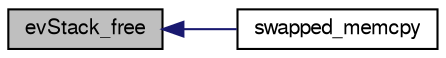 digraph "evStack_free"
{
  bgcolor="transparent";
  edge [fontname="FreeSans",fontsize="10",labelfontname="FreeSans",labelfontsize="10"];
  node [fontname="FreeSans",fontsize="10",shape=record];
  rankdir="LR";
  Node1 [label="evStack_free",height=0.2,width=0.4,color="black", fillcolor="grey75", style="filled" fontcolor="black"];
  Node1 -> Node2 [dir="back",color="midnightblue",fontsize="10",style="solid",fontname="FreeSans"];
  Node2 [label="swapped_memcpy",height=0.2,width=0.4,color="black",URL="$dc/dd4/swap__util_8c.html#a9e2251d7aa2d337c66fc00c94d936f6b"];
}
